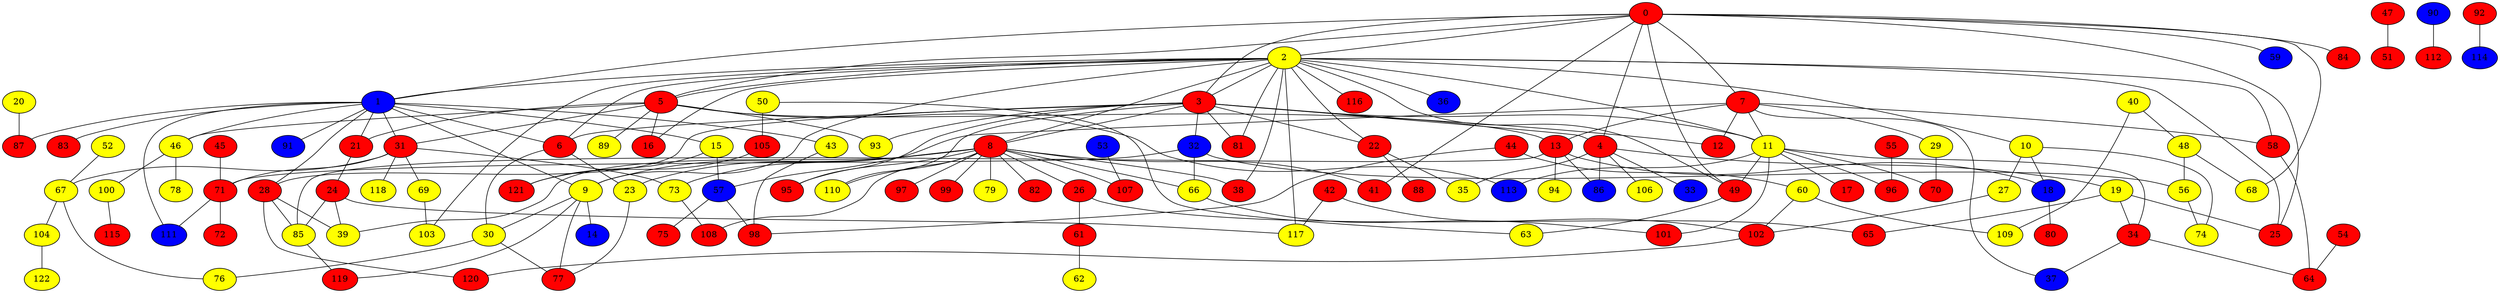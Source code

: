 graph {
0 [style = filled fillcolor = red];
1 [style = filled fillcolor = blue];
2 [style = filled fillcolor = yellow];
3 [style = filled fillcolor = red];
4 [style = filled fillcolor = red];
5 [style = filled fillcolor = red];
6 [style = filled fillcolor = red];
7 [style = filled fillcolor = red];
8 [style = filled fillcolor = red];
9 [style = filled fillcolor = yellow];
10 [style = filled fillcolor = yellow];
11 [style = filled fillcolor = yellow];
12 [style = filled fillcolor = red];
13 [style = filled fillcolor = red];
14 [style = filled fillcolor = blue];
15 [style = filled fillcolor = yellow];
16 [style = filled fillcolor = red];
17 [style = filled fillcolor = red];
18 [style = filled fillcolor = blue];
19 [style = filled fillcolor = yellow];
20 [style = filled fillcolor = yellow];
21 [style = filled fillcolor = red];
22 [style = filled fillcolor = red];
23 [style = filled fillcolor = yellow];
24 [style = filled fillcolor = red];
25 [style = filled fillcolor = red];
26 [style = filled fillcolor = red];
27 [style = filled fillcolor = yellow];
28 [style = filled fillcolor = red];
29 [style = filled fillcolor = yellow];
30 [style = filled fillcolor = yellow];
31 [style = filled fillcolor = red];
32 [style = filled fillcolor = blue];
33 [style = filled fillcolor = blue];
34 [style = filled fillcolor = red];
35 [style = filled fillcolor = yellow];
36 [style = filled fillcolor = blue];
37 [style = filled fillcolor = blue];
38 [style = filled fillcolor = red];
39 [style = filled fillcolor = yellow];
40 [style = filled fillcolor = yellow];
41 [style = filled fillcolor = red];
42 [style = filled fillcolor = red];
43 [style = filled fillcolor = yellow];
44 [style = filled fillcolor = red];
45 [style = filled fillcolor = red];
46 [style = filled fillcolor = yellow];
47 [style = filled fillcolor = red];
48 [style = filled fillcolor = yellow];
49 [style = filled fillcolor = red];
50 [style = filled fillcolor = yellow];
51 [style = filled fillcolor = red];
52 [style = filled fillcolor = yellow];
53 [style = filled fillcolor = blue];
54 [style = filled fillcolor = red];
55 [style = filled fillcolor = red];
56 [style = filled fillcolor = yellow];
57 [style = filled fillcolor = blue];
58 [style = filled fillcolor = red];
59 [style = filled fillcolor = blue];
60 [style = filled fillcolor = yellow];
61 [style = filled fillcolor = red];
62 [style = filled fillcolor = yellow];
63 [style = filled fillcolor = yellow];
64 [style = filled fillcolor = red];
65 [style = filled fillcolor = red];
66 [style = filled fillcolor = yellow];
67 [style = filled fillcolor = yellow];
68 [style = filled fillcolor = yellow];
69 [style = filled fillcolor = yellow];
70 [style = filled fillcolor = red];
71 [style = filled fillcolor = red];
72 [style = filled fillcolor = red];
73 [style = filled fillcolor = yellow];
74 [style = filled fillcolor = yellow];
75 [style = filled fillcolor = red];
76 [style = filled fillcolor = yellow];
77 [style = filled fillcolor = red];
78 [style = filled fillcolor = yellow];
79 [style = filled fillcolor = yellow];
80 [style = filled fillcolor = red];
81 [style = filled fillcolor = red];
82 [style = filled fillcolor = red];
83 [style = filled fillcolor = red];
84 [style = filled fillcolor = red];
85 [style = filled fillcolor = yellow];
86 [style = filled fillcolor = blue];
87 [style = filled fillcolor = red];
88 [style = filled fillcolor = red];
89 [style = filled fillcolor = yellow];
90 [style = filled fillcolor = blue];
91 [style = filled fillcolor = blue];
92 [style = filled fillcolor = red];
93 [style = filled fillcolor = yellow];
94 [style = filled fillcolor = yellow];
95 [style = filled fillcolor = red];
96 [style = filled fillcolor = red];
97 [style = filled fillcolor = red];
98 [style = filled fillcolor = red];
99 [style = filled fillcolor = red];
100 [style = filled fillcolor = yellow];
101 [style = filled fillcolor = red];
102 [style = filled fillcolor = red];
103 [style = filled fillcolor = yellow];
104 [style = filled fillcolor = yellow];
105 [style = filled fillcolor = red];
106 [style = filled fillcolor = yellow];
107 [style = filled fillcolor = red];
108 [style = filled fillcolor = red];
109 [style = filled fillcolor = yellow];
110 [style = filled fillcolor = yellow];
111 [style = filled fillcolor = blue];
112 [style = filled fillcolor = red];
113 [style = filled fillcolor = blue];
114 [style = filled fillcolor = blue];
115 [style = filled fillcolor = red];
116 [style = filled fillcolor = red];
117 [style = filled fillcolor = yellow];
118 [style = filled fillcolor = yellow];
119 [style = filled fillcolor = red];
120 [style = filled fillcolor = red];
121 [style = filled fillcolor = red];
122 [style = filled fillcolor = yellow];
0 -- 4;
0 -- 3;
0 -- 1;
0 -- 2;
0 -- 5;
0 -- 7;
0 -- 25;
0 -- 41;
0 -- 49;
0 -- 59;
0 -- 68;
0 -- 84;
2 -- 1;
2 -- 3;
2 -- 5;
2 -- 6;
2 -- 8;
2 -- 9;
2 -- 10;
2 -- 11;
2 -- 16;
2 -- 22;
2 -- 25;
2 -- 36;
2 -- 38;
2 -- 49;
2 -- 58;
2 -- 81;
2 -- 103;
2 -- 116;
2 -- 117;
1 -- 6;
1 -- 9;
1 -- 15;
1 -- 21;
1 -- 28;
1 -- 31;
1 -- 43;
1 -- 46;
1 -- 83;
1 -- 87;
1 -- 91;
1 -- 111;
3 -- 4;
3 -- 6;
3 -- 8;
3 -- 11;
3 -- 12;
3 -- 22;
3 -- 28;
3 -- 32;
3 -- 81;
3 -- 93;
3 -- 95;
3 -- 110;
4 -- 19;
4 -- 33;
4 -- 35;
4 -- 86;
4 -- 106;
5 -- 13;
5 -- 16;
5 -- 21;
5 -- 31;
5 -- 46;
5 -- 89;
5 -- 93;
5 -- 113;
6 -- 23;
6 -- 30;
7 -- 11;
7 -- 12;
7 -- 13;
7 -- 29;
7 -- 37;
7 -- 57;
7 -- 58;
8 -- 9;
8 -- 23;
8 -- 26;
8 -- 38;
8 -- 39;
8 -- 41;
8 -- 66;
8 -- 73;
8 -- 79;
8 -- 82;
8 -- 95;
8 -- 97;
8 -- 99;
8 -- 107;
8 -- 108;
8 -- 110;
9 -- 14;
9 -- 30;
9 -- 77;
9 -- 119;
10 -- 18;
10 -- 27;
10 -- 74;
11 -- 17;
11 -- 34;
11 -- 49;
11 -- 70;
11 -- 96;
11 -- 101;
11 -- 113;
13 -- 18;
13 -- 85;
13 -- 86;
13 -- 94;
15 -- 57;
15 -- 121;
18 -- 80;
19 -- 25;
19 -- 34;
19 -- 65;
20 -- 87;
21 -- 24;
22 -- 35;
22 -- 88;
23 -- 77;
24 -- 39;
24 -- 85;
24 -- 117;
26 -- 61;
26 -- 65;
27 -- 102;
28 -- 39;
28 -- 85;
28 -- 120;
29 -- 70;
30 -- 76;
30 -- 77;
31 -- 67;
31 -- 69;
31 -- 71;
31 -- 73;
31 -- 118;
32 -- 56;
32 -- 66;
32 -- 71;
34 -- 37;
34 -- 64;
40 -- 48;
40 -- 109;
42 -- 102;
42 -- 117;
43 -- 98;
44 -- 60;
44 -- 98;
45 -- 71;
46 -- 78;
46 -- 100;
47 -- 51;
48 -- 56;
48 -- 68;
49 -- 63;
50 -- 63;
50 -- 105;
52 -- 67;
53 -- 107;
54 -- 64;
55 -- 96;
56 -- 74;
57 -- 75;
57 -- 98;
58 -- 64;
60 -- 102;
60 -- 109;
61 -- 62;
66 -- 101;
67 -- 76;
67 -- 104;
69 -- 103;
71 -- 72;
71 -- 111;
73 -- 108;
85 -- 119;
90 -- 112;
92 -- 114;
100 -- 115;
102 -- 120;
104 -- 122;
105 -- 121;
}
